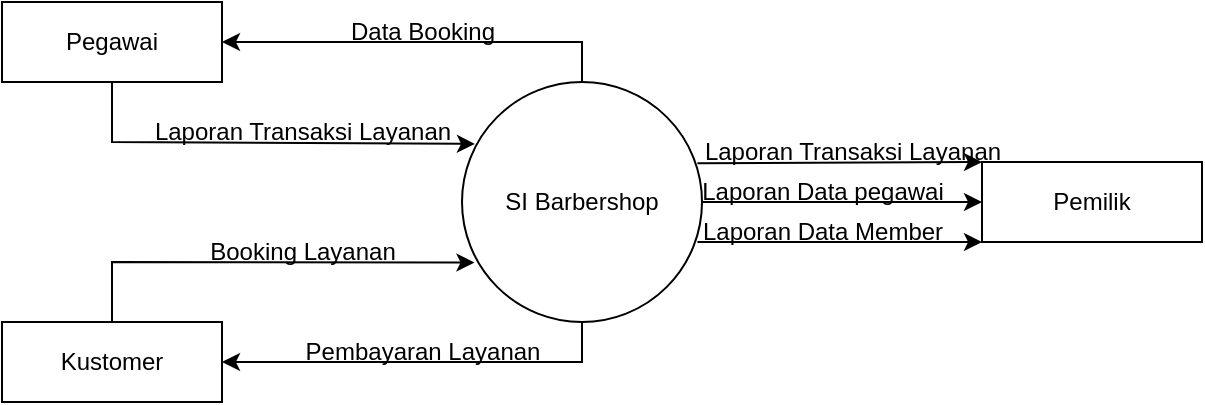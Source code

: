 <mxfile version="26.2.14">
  <diagram name="Halaman-1" id="AJIZU4uZfc5atYPycg0p">
    <mxGraphModel dx="666" dy="311" grid="1" gridSize="10" guides="1" tooltips="1" connect="1" arrows="1" fold="1" page="1" pageScale="1" pageWidth="827" pageHeight="1169" math="0" shadow="0">
      <root>
        <mxCell id="0" />
        <mxCell id="1" parent="0" />
        <mxCell id="8uF3iyZKsHIv3o5QH_9D-1" value="SI Barbershop" style="ellipse;whiteSpace=wrap;html=1;" parent="1" vertex="1">
          <mxGeometry x="360" y="320" width="120" height="120" as="geometry" />
        </mxCell>
        <mxCell id="8uF3iyZKsHIv3o5QH_9D-2" value="Pemilik" style="rounded=0;whiteSpace=wrap;html=1;" parent="1" vertex="1">
          <mxGeometry x="620" y="360" width="110" height="40" as="geometry" />
        </mxCell>
        <mxCell id="8uF3iyZKsHIv3o5QH_9D-3" value="Kustomer" style="rounded=0;whiteSpace=wrap;html=1;" parent="1" vertex="1">
          <mxGeometry x="130" y="440" width="110" height="40" as="geometry" />
        </mxCell>
        <mxCell id="8uF3iyZKsHIv3o5QH_9D-4" value="Pegawai" style="rounded=0;whiteSpace=wrap;html=1;" parent="1" vertex="1">
          <mxGeometry x="130" y="280" width="110" height="40" as="geometry" />
        </mxCell>
        <mxCell id="8uF3iyZKsHIv3o5QH_9D-9" value="" style="endArrow=classic;html=1;rounded=0;entryX=0;entryY=0;entryDx=0;entryDy=0;exitX=0.981;exitY=0.339;exitDx=0;exitDy=0;exitPerimeter=0;" parent="1" source="8uF3iyZKsHIv3o5QH_9D-1" target="8uF3iyZKsHIv3o5QH_9D-2" edge="1">
          <mxGeometry width="50" height="50" relative="1" as="geometry">
            <mxPoint x="420" y="370" as="sourcePoint" />
            <mxPoint x="470" y="320" as="targetPoint" />
          </mxGeometry>
        </mxCell>
        <mxCell id="8uF3iyZKsHIv3o5QH_9D-10" value="" style="endArrow=classic;html=1;rounded=0;entryX=0;entryY=0.5;entryDx=0;entryDy=0;exitX=1;exitY=0.5;exitDx=0;exitDy=0;" parent="1" source="8uF3iyZKsHIv3o5QH_9D-1" target="8uF3iyZKsHIv3o5QH_9D-2" edge="1">
          <mxGeometry width="50" height="50" relative="1" as="geometry">
            <mxPoint x="420" y="370" as="sourcePoint" />
            <mxPoint x="470" y="320" as="targetPoint" />
          </mxGeometry>
        </mxCell>
        <mxCell id="8uF3iyZKsHIv3o5QH_9D-11" value="" style="endArrow=classic;html=1;rounded=0;entryX=0;entryY=1;entryDx=0;entryDy=0;exitX=0.981;exitY=0.667;exitDx=0;exitDy=0;exitPerimeter=0;" parent="1" source="8uF3iyZKsHIv3o5QH_9D-1" target="8uF3iyZKsHIv3o5QH_9D-2" edge="1">
          <mxGeometry width="50" height="50" relative="1" as="geometry">
            <mxPoint x="490" y="390" as="sourcePoint" />
            <mxPoint x="610" y="390" as="targetPoint" />
          </mxGeometry>
        </mxCell>
        <mxCell id="8uF3iyZKsHIv3o5QH_9D-12" value="Laporan Data pegawai" style="text;html=1;align=center;verticalAlign=middle;resizable=0;points=[];autosize=1;strokeColor=none;fillColor=none;" parent="1" vertex="1">
          <mxGeometry x="470" y="360" width="140" height="30" as="geometry" />
        </mxCell>
        <mxCell id="8uF3iyZKsHIv3o5QH_9D-13" value="Laporan Data Member" style="text;html=1;align=center;verticalAlign=middle;resizable=0;points=[];autosize=1;strokeColor=none;fillColor=none;" parent="1" vertex="1">
          <mxGeometry x="470" y="380" width="140" height="30" as="geometry" />
        </mxCell>
        <mxCell id="8uF3iyZKsHIv3o5QH_9D-14" value="Laporan Transaksi Layanan" style="text;html=1;align=center;verticalAlign=middle;resizable=0;points=[];autosize=1;strokeColor=none;fillColor=none;" parent="1" vertex="1">
          <mxGeometry x="470" y="340" width="170" height="30" as="geometry" />
        </mxCell>
        <mxCell id="8uF3iyZKsHIv3o5QH_9D-15" value="" style="endArrow=classic;html=1;rounded=0;entryX=1;entryY=0.5;entryDx=0;entryDy=0;exitX=0.5;exitY=1;exitDx=0;exitDy=0;" parent="1" source="8uF3iyZKsHIv3o5QH_9D-1" target="8uF3iyZKsHIv3o5QH_9D-3" edge="1">
          <mxGeometry width="50" height="50" relative="1" as="geometry">
            <mxPoint x="250" y="430" as="sourcePoint" />
            <mxPoint x="300" y="380" as="targetPoint" />
            <Array as="points">
              <mxPoint x="420" y="460" />
            </Array>
          </mxGeometry>
        </mxCell>
        <mxCell id="8uF3iyZKsHIv3o5QH_9D-16" value="Booking Layanan" style="text;html=1;align=center;verticalAlign=middle;resizable=0;points=[];autosize=1;strokeColor=none;fillColor=none;" parent="1" vertex="1">
          <mxGeometry x="220" y="390" width="120" height="30" as="geometry" />
        </mxCell>
        <mxCell id="8uF3iyZKsHIv3o5QH_9D-19" value="" style="endArrow=classic;html=1;rounded=0;exitX=0.5;exitY=0;exitDx=0;exitDy=0;entryX=0.052;entryY=0.752;entryDx=0;entryDy=0;entryPerimeter=0;" parent="1" source="8uF3iyZKsHIv3o5QH_9D-3" target="8uF3iyZKsHIv3o5QH_9D-1" edge="1">
          <mxGeometry width="50" height="50" relative="1" as="geometry">
            <mxPoint x="380" y="390" as="sourcePoint" />
            <mxPoint x="430" y="340" as="targetPoint" />
            <Array as="points">
              <mxPoint x="185" y="410" />
            </Array>
          </mxGeometry>
        </mxCell>
        <mxCell id="8uF3iyZKsHIv3o5QH_9D-20" value="Pembayaran Layanan" style="text;html=1;align=center;verticalAlign=middle;resizable=0;points=[];autosize=1;strokeColor=none;fillColor=none;" parent="1" vertex="1">
          <mxGeometry x="270" y="440" width="140" height="30" as="geometry" />
        </mxCell>
        <mxCell id="8uF3iyZKsHIv3o5QH_9D-21" value="" style="endArrow=classic;html=1;rounded=0;exitX=0.5;exitY=0;exitDx=0;exitDy=0;entryX=1;entryY=0.5;entryDx=0;entryDy=0;" parent="1" source="8uF3iyZKsHIv3o5QH_9D-1" target="8uF3iyZKsHIv3o5QH_9D-4" edge="1">
          <mxGeometry width="50" height="50" relative="1" as="geometry">
            <mxPoint x="380" y="390" as="sourcePoint" />
            <mxPoint x="270" y="300" as="targetPoint" />
            <Array as="points">
              <mxPoint x="420" y="300" />
            </Array>
          </mxGeometry>
        </mxCell>
        <mxCell id="FBuUH2zB43XqCePm0IdS-1" value="" style="endArrow=classic;html=1;rounded=0;exitX=0.5;exitY=1;exitDx=0;exitDy=0;entryX=0.054;entryY=0.258;entryDx=0;entryDy=0;entryPerimeter=0;" edge="1" parent="1" source="8uF3iyZKsHIv3o5QH_9D-4" target="8uF3iyZKsHIv3o5QH_9D-1">
          <mxGeometry width="50" height="50" relative="1" as="geometry">
            <mxPoint x="390" y="430" as="sourcePoint" />
            <mxPoint x="440" y="380" as="targetPoint" />
            <Array as="points">
              <mxPoint x="185" y="350" />
            </Array>
          </mxGeometry>
        </mxCell>
        <mxCell id="FBuUH2zB43XqCePm0IdS-2" value="Data Booking" style="text;html=1;align=center;verticalAlign=middle;resizable=0;points=[];autosize=1;strokeColor=none;fillColor=none;" vertex="1" parent="1">
          <mxGeometry x="290" y="280" width="100" height="30" as="geometry" />
        </mxCell>
        <mxCell id="FBuUH2zB43XqCePm0IdS-4" value="Laporan Transaksi Layanan" style="text;html=1;align=center;verticalAlign=middle;resizable=0;points=[];autosize=1;strokeColor=none;fillColor=none;" vertex="1" parent="1">
          <mxGeometry x="195" y="330" width="170" height="30" as="geometry" />
        </mxCell>
      </root>
    </mxGraphModel>
  </diagram>
</mxfile>

